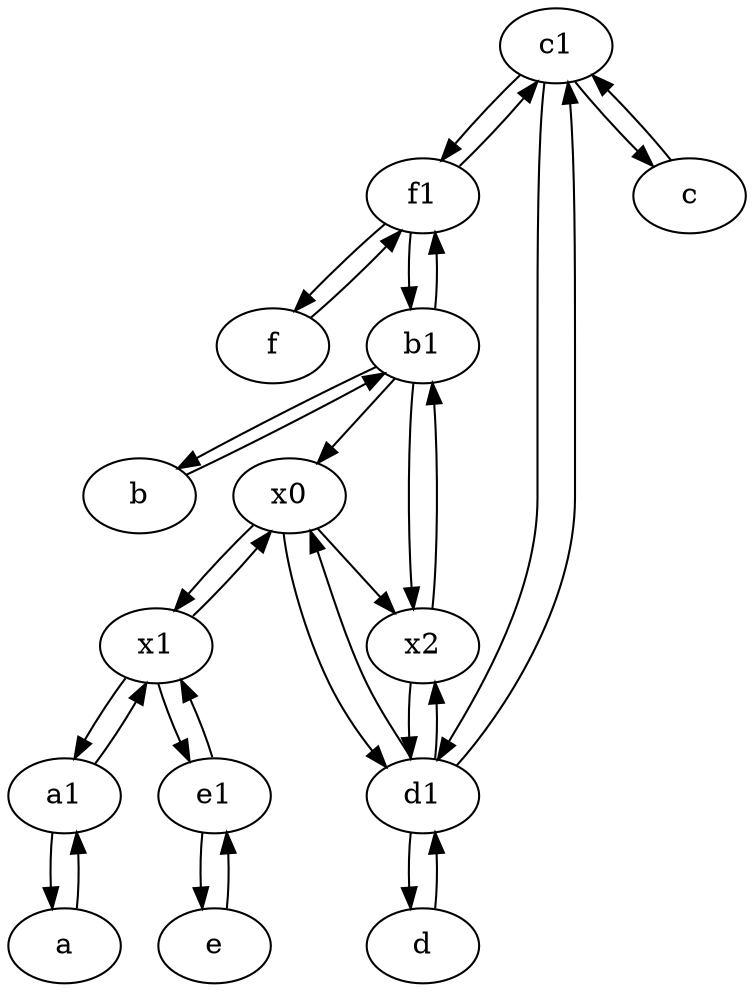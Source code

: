 digraph  {
	c1 [pos="30,15!"];
	b1 [pos="45,20!"];
	a [pos="40,10!"];
	a1 [pos="40,15!"];
	f1;
	e1 [pos="25,45!"];
	b [pos="50,20!"];
	x1;
	d [pos="20,30!"];
	x2;
	d1 [pos="25,30!"];
	f [pos="15,45!"];
	e [pos="30,50!"];
	c [pos="20,10!"];
	x0;
	d1 -> x0;
	f1 -> f;
	c -> c1;
	e -> e1;
	f1 -> c1;
	e1 -> e;
	b -> b1;
	c1 -> d1;
	e1 -> x1;
	b1 -> b;
	f -> f1;
	c1 -> f1;
	x1 -> x0;
	x2 -> b1;
	c1 -> c;
	a1 -> a;
	a -> a1;
	f1 -> b1;
	x1 -> e1;
	d -> d1;
	b1 -> x2;
	x0 -> x2;
	x0 -> x1;
	x1 -> a1;
	x0 -> d1;
	b1 -> f1;
	d1 -> d;
	d1 -> x2;
	b1 -> x0;
	a1 -> x1;
	d1 -> c1;
	x2 -> d1;

	}